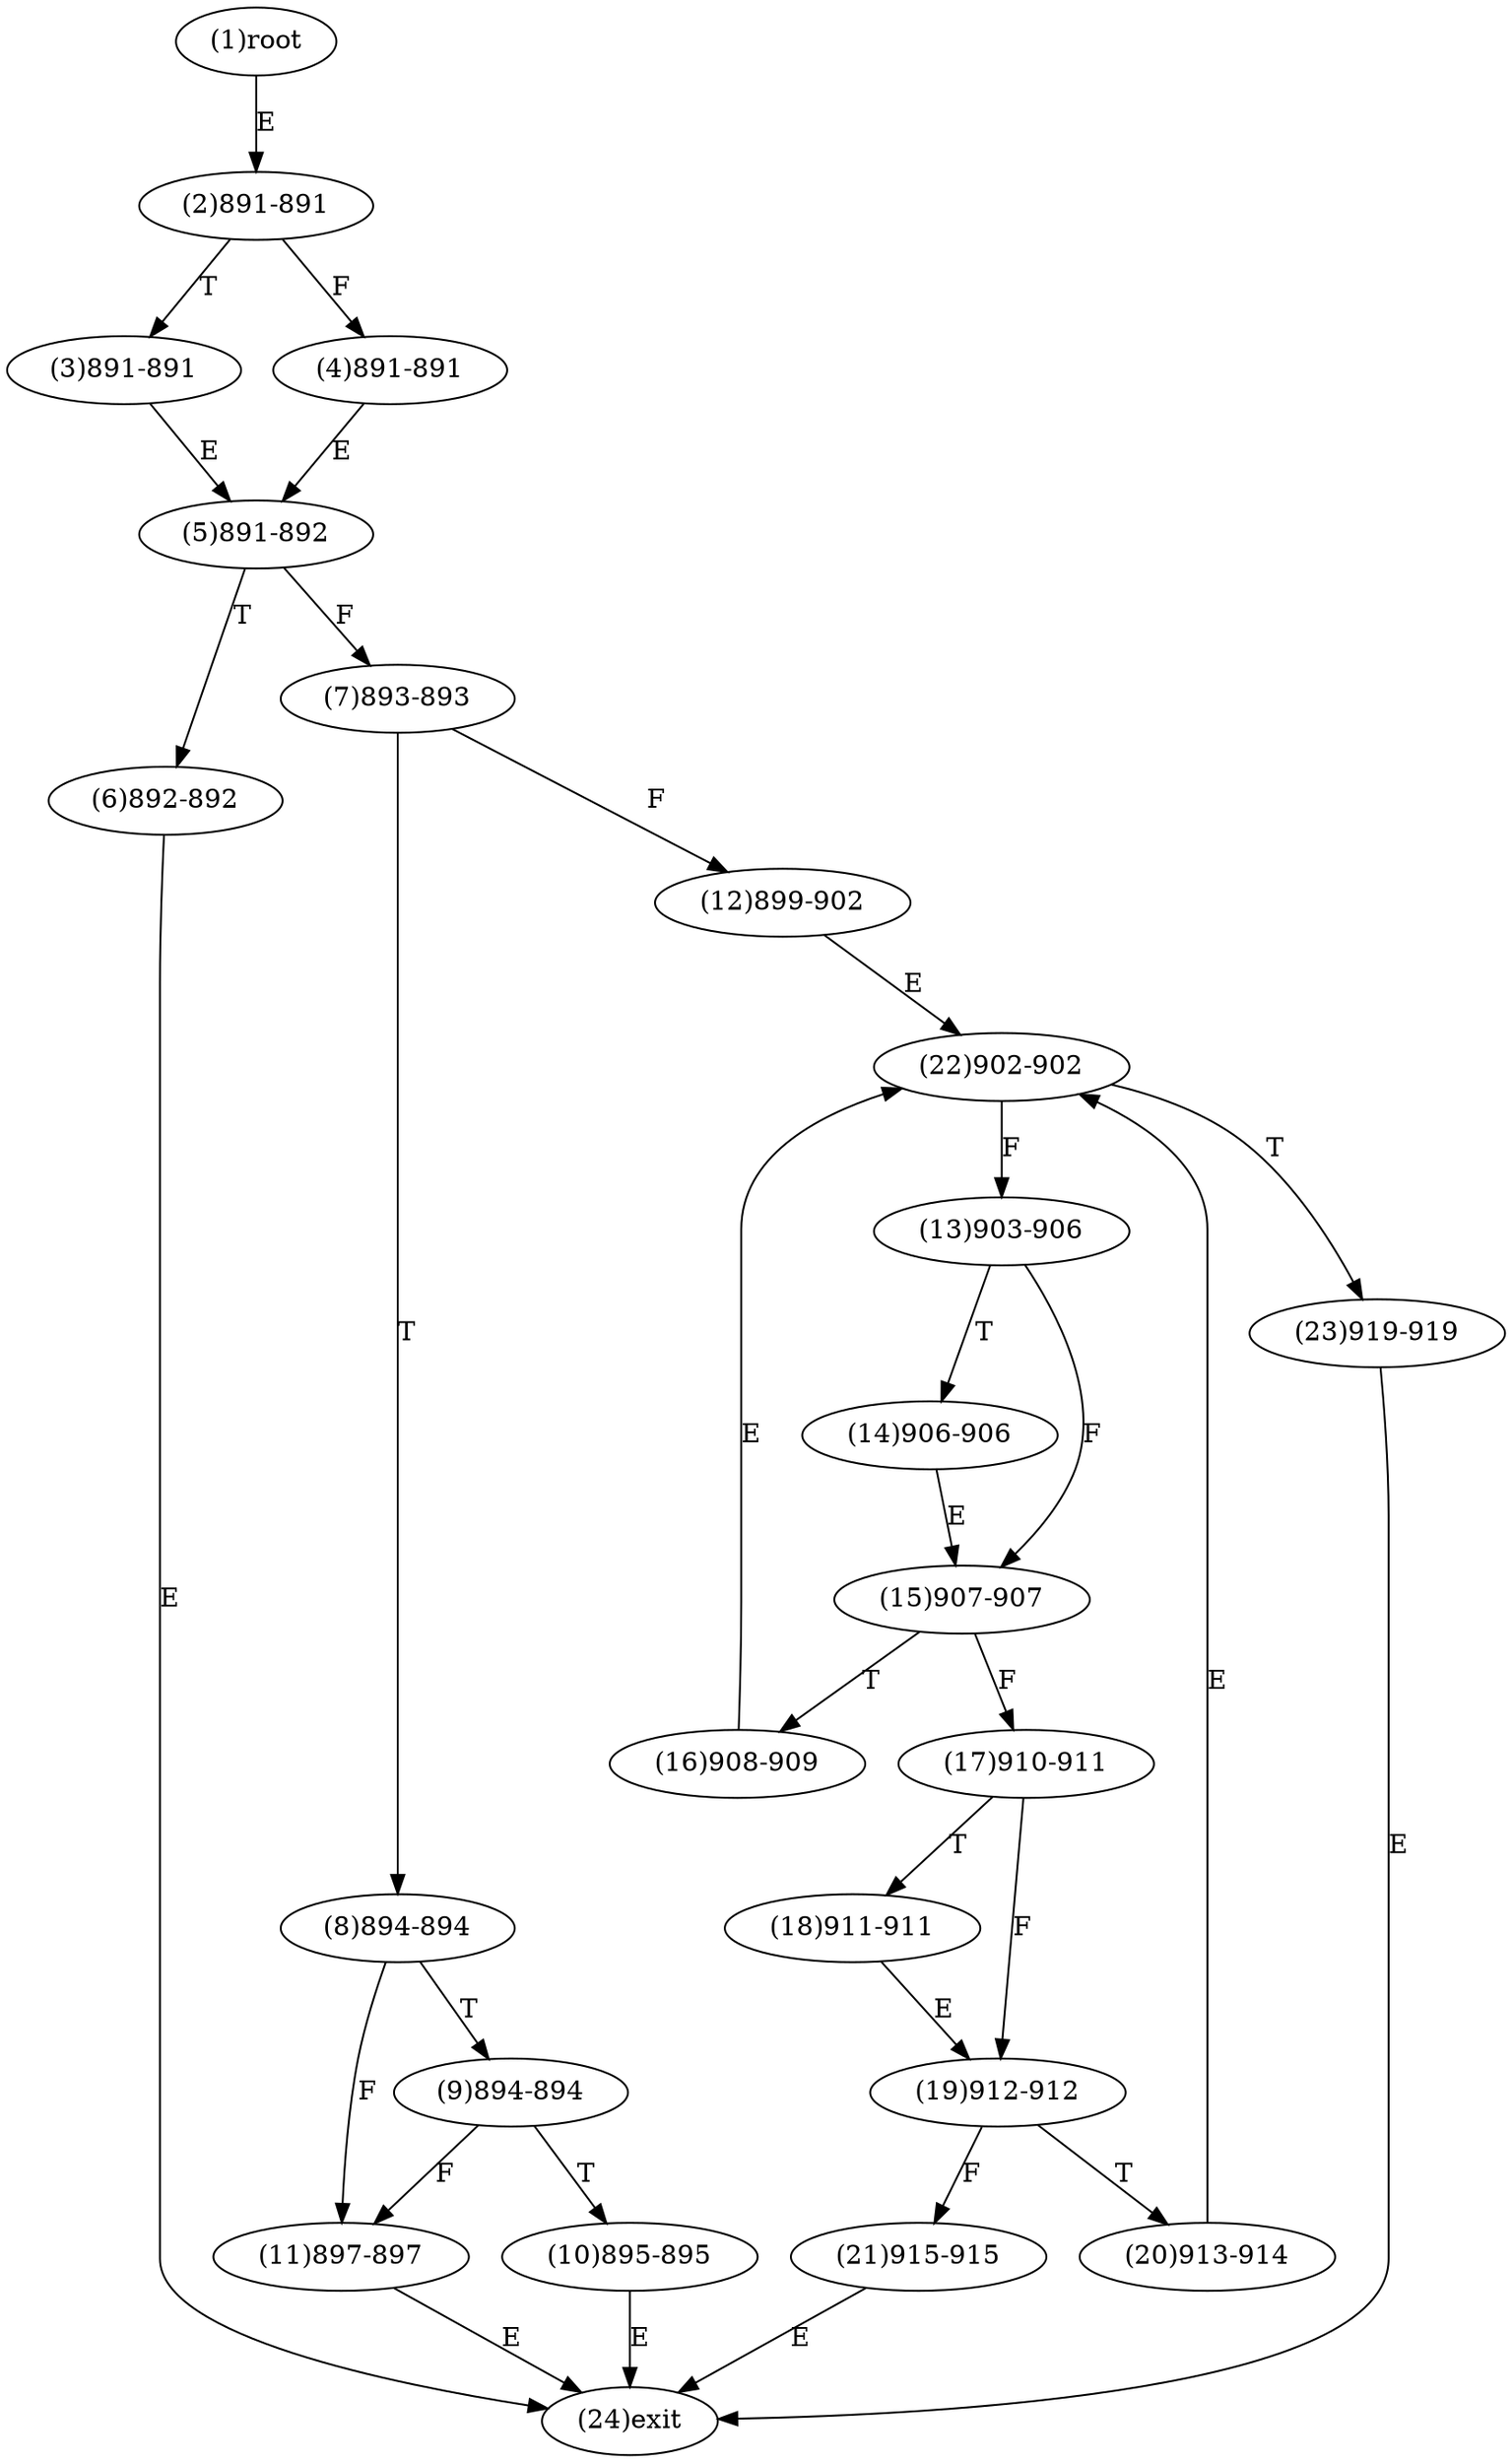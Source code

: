 digraph "" { 
1[ label="(1)root"];
2[ label="(2)891-891"];
3[ label="(3)891-891"];
4[ label="(4)891-891"];
5[ label="(5)891-892"];
6[ label="(6)892-892"];
7[ label="(7)893-893"];
8[ label="(8)894-894"];
9[ label="(9)894-894"];
10[ label="(10)895-895"];
11[ label="(11)897-897"];
12[ label="(12)899-902"];
13[ label="(13)903-906"];
14[ label="(14)906-906"];
15[ label="(15)907-907"];
17[ label="(17)910-911"];
16[ label="(16)908-909"];
19[ label="(19)912-912"];
18[ label="(18)911-911"];
21[ label="(21)915-915"];
20[ label="(20)913-914"];
23[ label="(23)919-919"];
22[ label="(22)902-902"];
24[ label="(24)exit"];
1->2[ label="E"];
2->4[ label="F"];
2->3[ label="T"];
3->5[ label="E"];
4->5[ label="E"];
5->7[ label="F"];
5->6[ label="T"];
6->24[ label="E"];
7->12[ label="F"];
7->8[ label="T"];
8->11[ label="F"];
8->9[ label="T"];
9->11[ label="F"];
9->10[ label="T"];
10->24[ label="E"];
11->24[ label="E"];
12->22[ label="E"];
13->15[ label="F"];
13->14[ label="T"];
14->15[ label="E"];
15->17[ label="F"];
15->16[ label="T"];
16->22[ label="E"];
17->19[ label="F"];
17->18[ label="T"];
18->19[ label="E"];
19->21[ label="F"];
19->20[ label="T"];
20->22[ label="E"];
21->24[ label="E"];
22->13[ label="F"];
22->23[ label="T"];
23->24[ label="E"];
}
